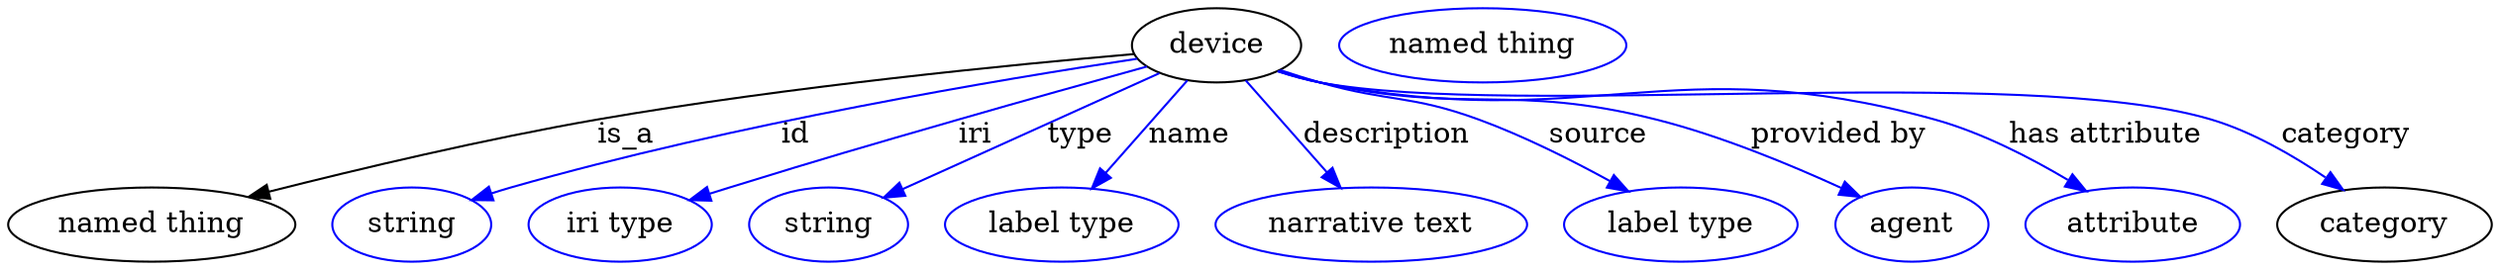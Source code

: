 digraph {
	graph [bb="0,0,1203.5,123"];
	node [label="\N"];
	device	 [height=0.5,
		label=device,
		pos="585.54,105",
		width=1.1374];
	"named thing"	 [height=0.5,
		pos="69.544,18",
		width=1.9318];
	device -> "named thing"	 [label=is_a,
		lp="299.54,61.5",
		pos="e,117.69,31.01 545.06,101.6 487.22,96.409 377.74,85.362 285.54,69 231.52,59.412 170.76,44.709 127.47,33.549"];
	id	 [color=blue,
		height=0.5,
		label=string,
		pos="195.54,18",
		width=1.0652];
	device -> id	 [color=blue,
		label=id,
		lp="381.54,61.5",
		pos="e,224.76,29.738 546.55,99.369 482.5,89.625 351.37,67.583 243.54,36 240.57,35.128 237.51,34.159 234.45,33.136",
		style=solid];
	iri	 [color=blue,
		height=0.5,
		label="iri type",
		pos="296.54,18",
		width=1.2277];
	device -> iri	 [color=blue,
		label=iri,
		lp="461.54,61.5",
		pos="e,330.77,29.583 550.76,95.282 504.77,82.319 421.28,58.395 350.54,36 347.24,34.954 343.83,33.857 340.4,32.743",
		style=solid];
	type	 [color=blue,
		height=0.5,
		label=string,
		pos="397.54,18",
		width=1.0652];
	device -> type	 [color=blue,
		label=type,
		lp="519.54,61.5",
		pos="e,425.14,30.77 556.99,91.787 524.18,76.601 470.24,51.641 434.31,35.015",
		style=solid];
	name	 [color=blue,
		height=0.5,
		label="label type",
		pos="510.54,18",
		width=1.5707];
	device -> name	 [color=blue,
		label=name,
		lp="572.54,61.5",
		pos="e,525.59,35.45 570.73,87.812 559.7,75.026 544.49,57.383 532.12,43.032",
		style=solid];
	description	 [color=blue,
		height=0.5,
		label="narrative text",
		pos="660.54,18",
		width=2.0943];
	device -> description	 [color=blue,
		label=description,
		lp="668.54,61.5",
		pos="e,645.24,35.75 600.36,87.812 611.21,75.227 626.12,57.937 638.38,43.712",
		style=solid];
	source	 [color=blue,
		height=0.5,
		label="label type",
		pos="810.54,18",
		width=1.5707];
	device -> source	 [color=blue,
		label=source,
		lp="772.04,61.5",
		pos="e,784.23,34.236 616.45,92.968 622.41,90.841 628.64,88.751 634.54,87 669.07,76.77 679.77,81.485 713.54,69 734.82,61.136 757.32,49.536 \
775.28,39.385",
		style=solid];
	"provided by"	 [color=blue,
		height=0.5,
		label=agent,
		pos="922.54,18",
		width=1.0291];
	device -> "provided by"	 [color=blue,
		label="provided by",
		lp="888.04,61.5",
		pos="e,897.12,31.179 615.51,92.684 621.72,90.505 628.28,88.467 634.54,87 706.8,70.08 728.68,87.502 800.54,69 831.16,61.117 864.14,46.956 \
888.09,35.553",
		style=solid];
	"has attribute"	 [color=blue,
		height=0.5,
		label=attribute,
		pos="1029.5,18",
		width=1.4443];
	device -> "has attribute"	 [color=blue,
		label="has attribute",
		lp="1017.5,61.5",
		pos="e,1006.2,34.273 615.2,92.539 621.49,90.342 628.16,88.335 634.54,87 765.29,59.68 806.04,105.44 934.54,69 956.78,62.694 979.67,50.607 \
997.4,39.782",
		style=solid];
	category	 [height=0.5,
		pos="1151.5,18",
		width=1.4443];
	device -> category	 [color=blue,
		label=category,
		lp="1131.5,61.5",
		pos="e,1131.2,34.661 615.18,92.447 621.47,90.257 628.14,88.276 634.54,87 729.21,68.131 976.22,97.177 1068.5,69 1088,63.057 1107.5,51.427 \
1122.7,40.772",
		style=solid];
	"named thing_category"	 [color=blue,
		height=0.5,
		label="named thing",
		pos="713.54,105",
		width=1.9318];
}
